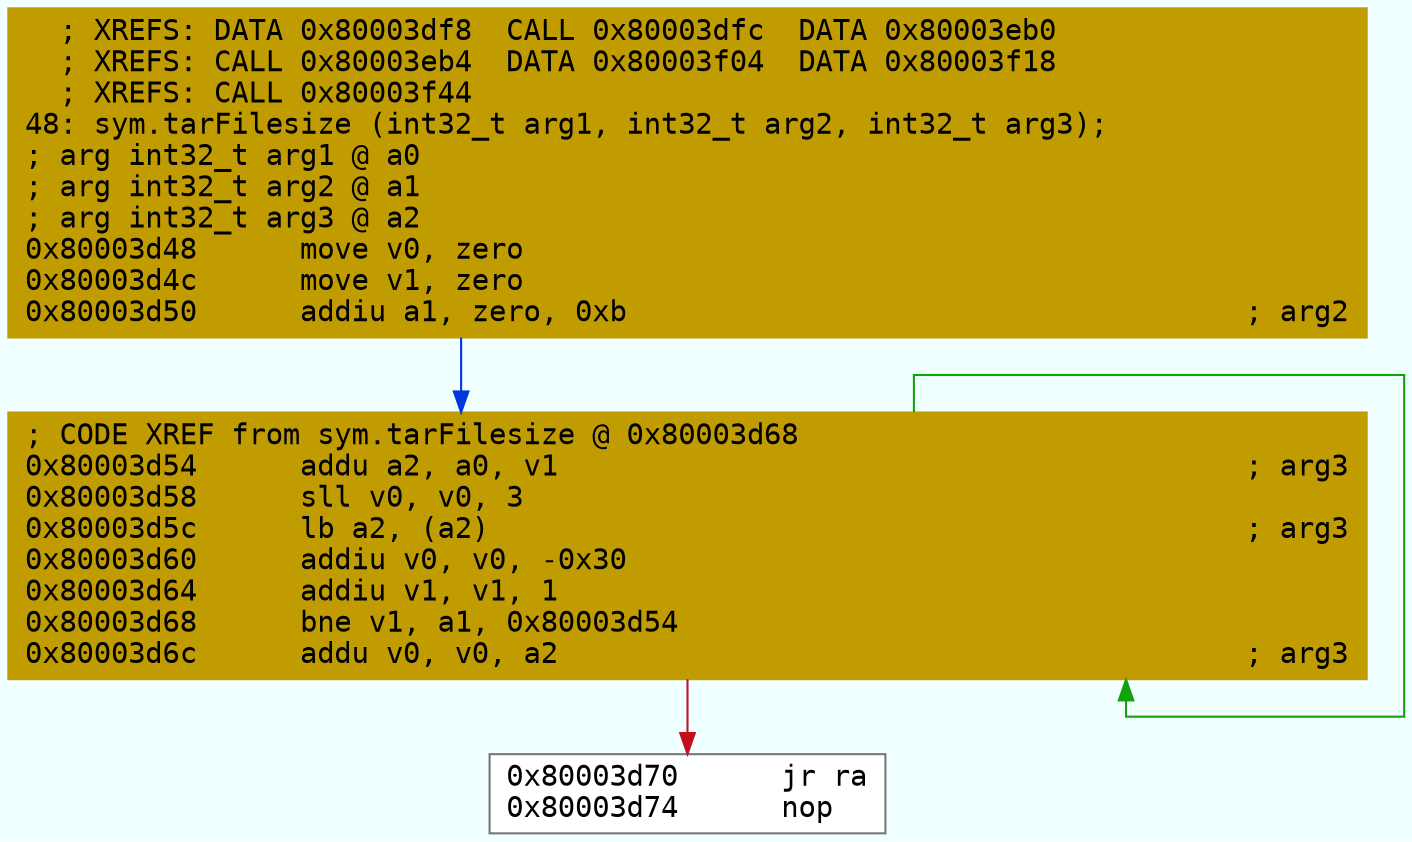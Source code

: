 digraph code {
	graph [bgcolor=azure fontsize=8 fontname="Courier" splines="ortho"];
	node [fillcolor=gray style=filled shape=box];
	edge [arrowhead="normal"];
	"0x80003d48" [URL="sym.tarFilesize/0x80003d48", fillcolor="#c19c00",color="#c19c00", fontname="Courier",label="  ; XREFS: DATA 0x80003df8  CALL 0x80003dfc  DATA 0x80003eb0  \l  ; XREFS: CALL 0x80003eb4  DATA 0x80003f04  DATA 0x80003f18  \l  ; XREFS: CALL 0x80003f44  \l48: sym.tarFilesize (int32_t arg1, int32_t arg2, int32_t arg3);\l; arg int32_t arg1 @ a0\l; arg int32_t arg2 @ a1\l; arg int32_t arg3 @ a2\l0x80003d48      move v0, zero\l0x80003d4c      move v1, zero\l0x80003d50      addiu a1, zero, 0xb                                    ; arg2\l"]
	"0x80003d54" [URL="sym.tarFilesize/0x80003d54", fillcolor="#c19c00",color="#c19c00", fontname="Courier",label="; CODE XREF from sym.tarFilesize @ 0x80003d68\l0x80003d54      addu a2, a0, v1                                        ; arg3\l0x80003d58      sll v0, v0, 3\l0x80003d5c      lb a2, (a2)                                            ; arg3\l0x80003d60      addiu v0, v0, -0x30\l0x80003d64      addiu v1, v1, 1\l0x80003d68      bne v1, a1, 0x80003d54\l0x80003d6c      addu v0, v0, a2                                        ; arg3\l"]
	"0x80003d70" [URL="sym.tarFilesize/0x80003d70", fillcolor="white",color="#767676", fontname="Courier",label="0x80003d70      jr ra\l0x80003d74      nop\l"]
        "0x80003d48" -> "0x80003d54" [color="#0037da"];
        "0x80003d54" -> "0x80003d54" [color="#13a10e"];
        "0x80003d54" -> "0x80003d70" [color="#c50f1f"];
}
